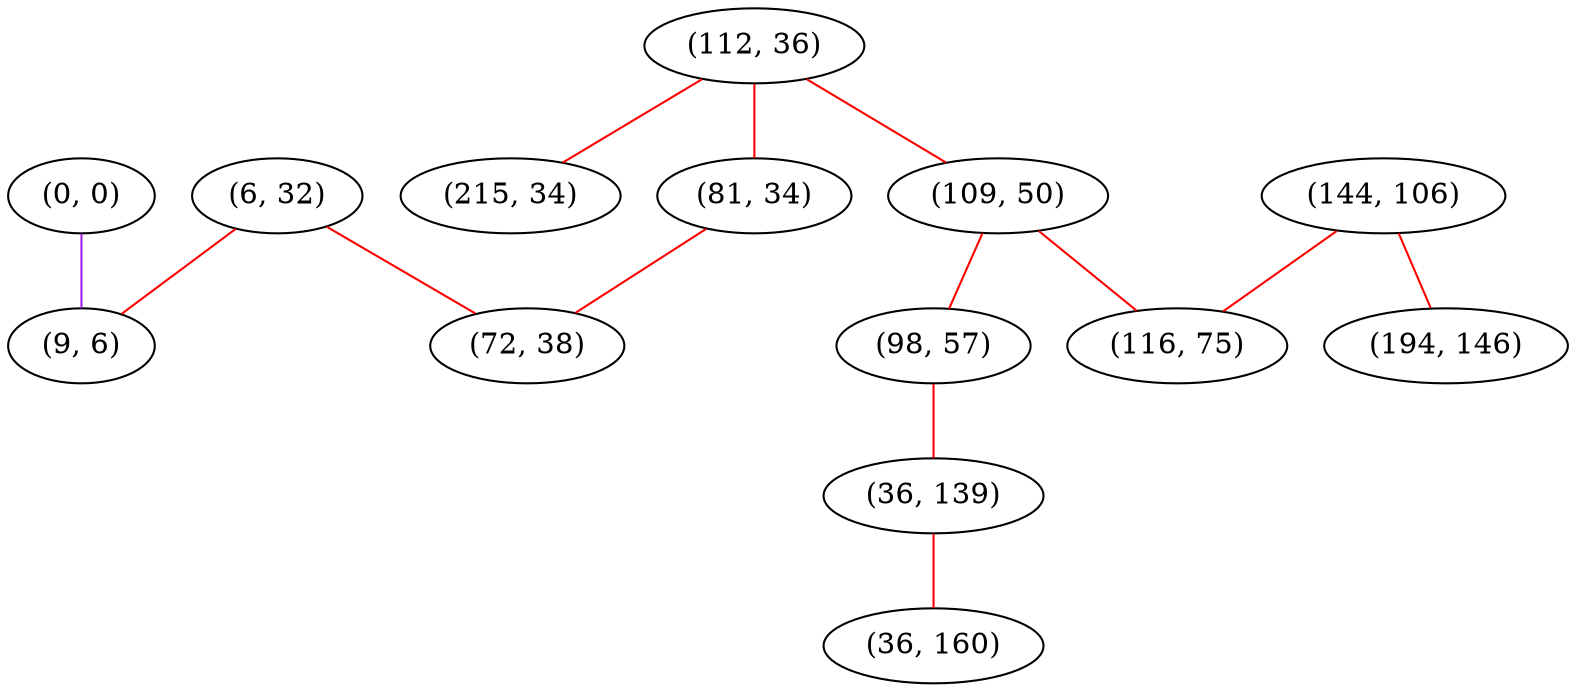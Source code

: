 graph "" {
"(0, 0)";
"(144, 106)";
"(112, 36)";
"(194, 146)";
"(6, 32)";
"(215, 34)";
"(81, 34)";
"(109, 50)";
"(116, 75)";
"(98, 57)";
"(72, 38)";
"(9, 6)";
"(36, 139)";
"(36, 160)";
"(0, 0)" -- "(9, 6)"  [color=purple, key=0, weight=4];
"(144, 106)" -- "(116, 75)"  [color=red, key=0, weight=1];
"(144, 106)" -- "(194, 146)"  [color=red, key=0, weight=1];
"(112, 36)" -- "(81, 34)"  [color=red, key=0, weight=1];
"(112, 36)" -- "(109, 50)"  [color=red, key=0, weight=1];
"(112, 36)" -- "(215, 34)"  [color=red, key=0, weight=1];
"(6, 32)" -- "(72, 38)"  [color=red, key=0, weight=1];
"(6, 32)" -- "(9, 6)"  [color=red, key=0, weight=1];
"(81, 34)" -- "(72, 38)"  [color=red, key=0, weight=1];
"(109, 50)" -- "(116, 75)"  [color=red, key=0, weight=1];
"(109, 50)" -- "(98, 57)"  [color=red, key=0, weight=1];
"(98, 57)" -- "(36, 139)"  [color=red, key=0, weight=1];
"(36, 139)" -- "(36, 160)"  [color=red, key=0, weight=1];
}
